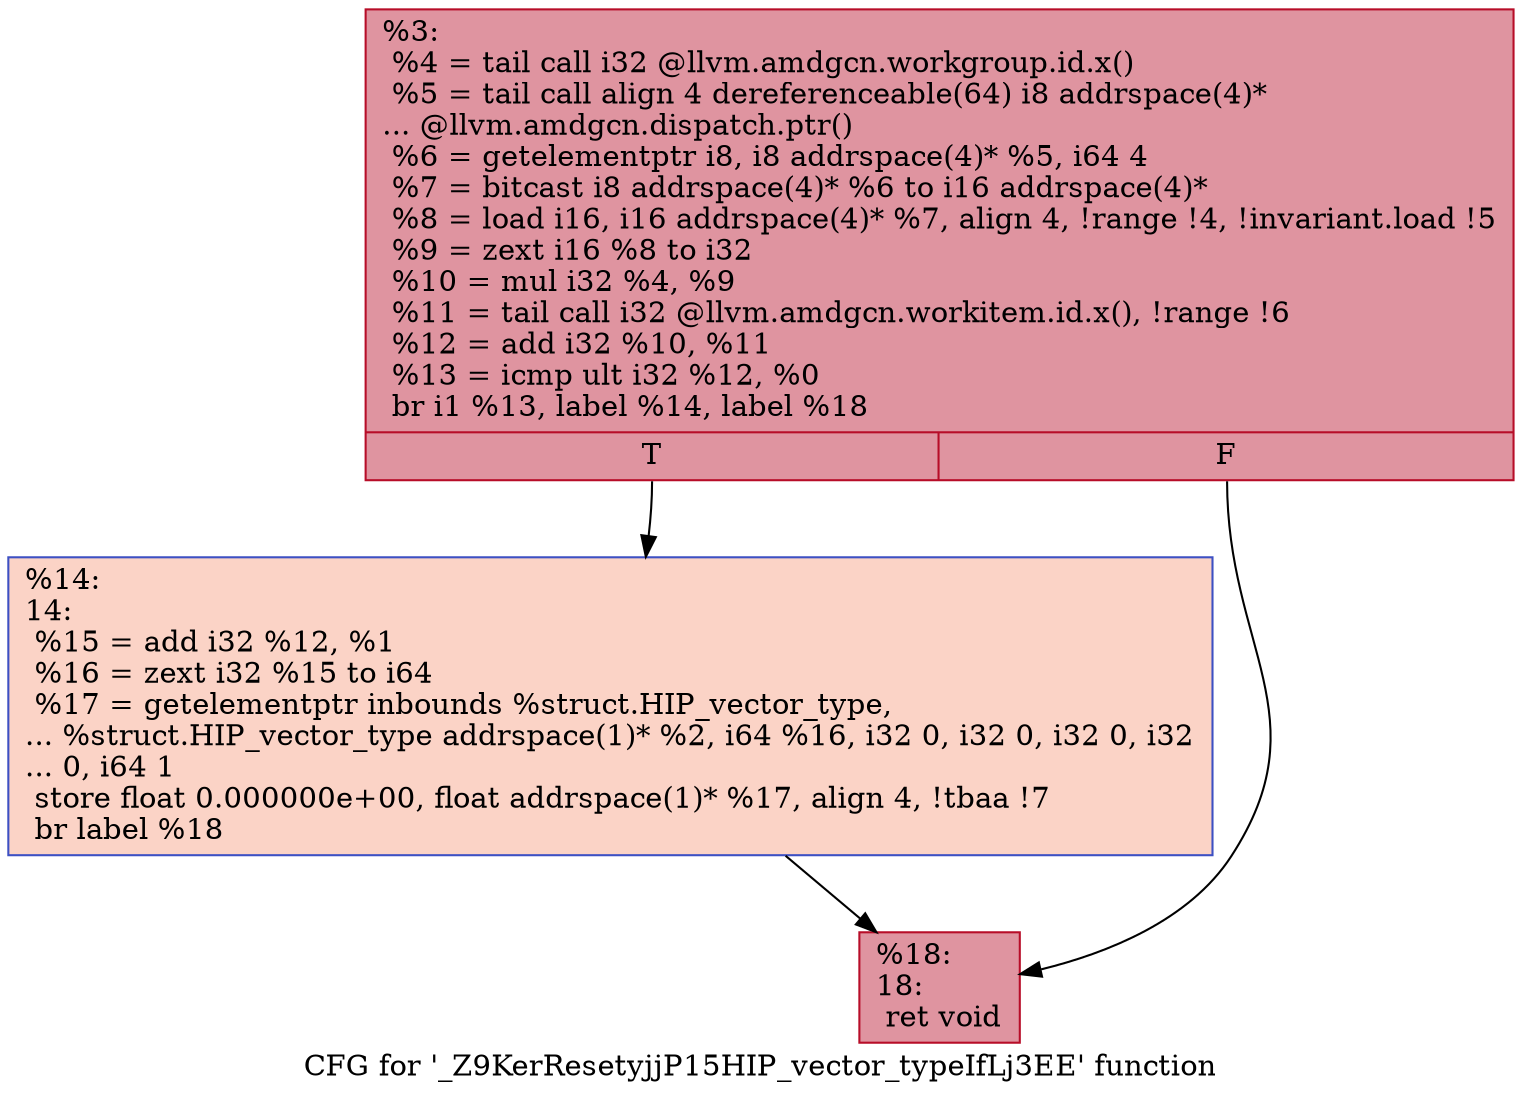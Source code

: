 digraph "CFG for '_Z9KerResetyjjP15HIP_vector_typeIfLj3EE' function" {
	label="CFG for '_Z9KerResetyjjP15HIP_vector_typeIfLj3EE' function";

	Node0x5318820 [shape=record,color="#b70d28ff", style=filled, fillcolor="#b70d2870",label="{%3:\l  %4 = tail call i32 @llvm.amdgcn.workgroup.id.x()\l  %5 = tail call align 4 dereferenceable(64) i8 addrspace(4)*\l... @llvm.amdgcn.dispatch.ptr()\l  %6 = getelementptr i8, i8 addrspace(4)* %5, i64 4\l  %7 = bitcast i8 addrspace(4)* %6 to i16 addrspace(4)*\l  %8 = load i16, i16 addrspace(4)* %7, align 4, !range !4, !invariant.load !5\l  %9 = zext i16 %8 to i32\l  %10 = mul i32 %4, %9\l  %11 = tail call i32 @llvm.amdgcn.workitem.id.x(), !range !6\l  %12 = add i32 %10, %11\l  %13 = icmp ult i32 %12, %0\l  br i1 %13, label %14, label %18\l|{<s0>T|<s1>F}}"];
	Node0x5318820:s0 -> Node0x531d850;
	Node0x5318820:s1 -> Node0x531d8e0;
	Node0x531d850 [shape=record,color="#3d50c3ff", style=filled, fillcolor="#f59c7d70",label="{%14:\l14:                                               \l  %15 = add i32 %12, %1\l  %16 = zext i32 %15 to i64\l  %17 = getelementptr inbounds %struct.HIP_vector_type,\l... %struct.HIP_vector_type addrspace(1)* %2, i64 %16, i32 0, i32 0, i32 0, i32\l... 0, i64 1\l  store float 0.000000e+00, float addrspace(1)* %17, align 4, !tbaa !7\l  br label %18\l}"];
	Node0x531d850 -> Node0x531d8e0;
	Node0x531d8e0 [shape=record,color="#b70d28ff", style=filled, fillcolor="#b70d2870",label="{%18:\l18:                                               \l  ret void\l}"];
}
